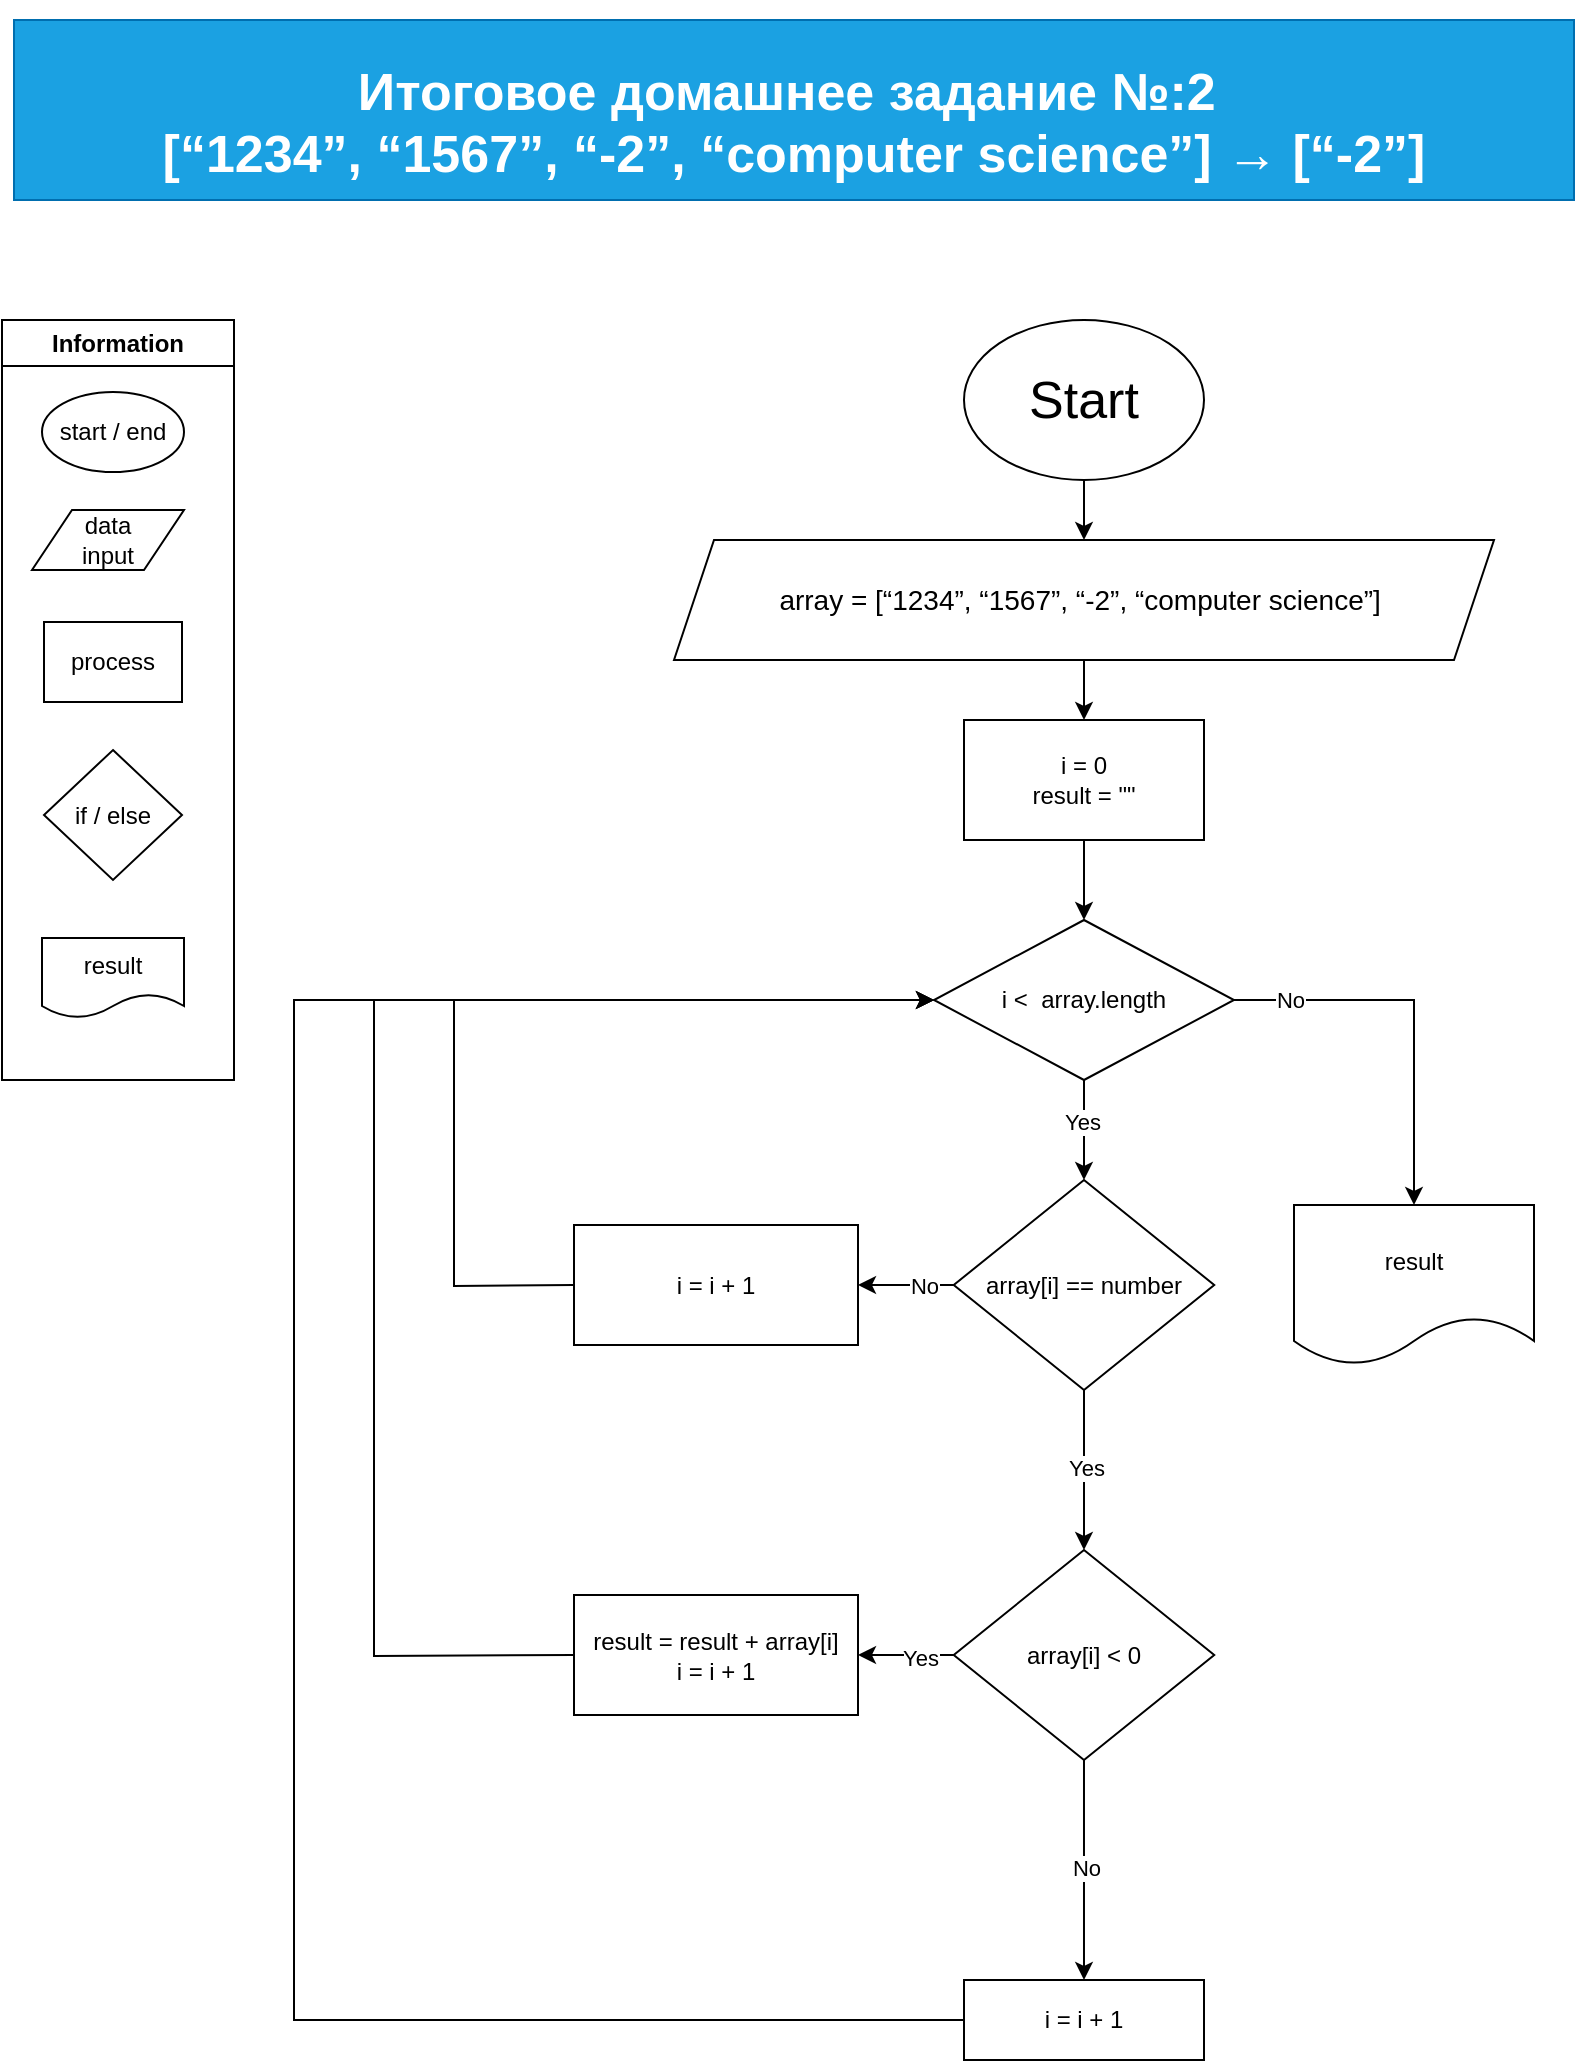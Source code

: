 <mxfile version="23.1.5" type="device">
  <diagram name="Страница — 1" id="3ngHZvdrytW89F6JeoqI">
    <mxGraphModel dx="1434" dy="844" grid="1" gridSize="10" guides="1" tooltips="1" connect="1" arrows="1" fold="1" page="1" pageScale="1" pageWidth="827" pageHeight="1169" math="0" shadow="0">
      <root>
        <mxCell id="0" />
        <mxCell id="1" parent="0" />
        <mxCell id="jCT3Bc8jbTBr8M0klGkr-1" value="Start" style="ellipse;whiteSpace=wrap;html=1;fontSize=26;fontFamily=Helvetica;" parent="1" vertex="1">
          <mxGeometry x="495" y="160" width="120" height="80" as="geometry" />
        </mxCell>
        <mxCell id="jCT3Bc8jbTBr8M0klGkr-2" value="" style="endArrow=classic;html=1;rounded=0;exitX=0.5;exitY=1;exitDx=0;exitDy=0;entryX=0.5;entryY=0;entryDx=0;entryDy=0;" parent="1" source="jCT3Bc8jbTBr8M0klGkr-1" target="NCkpswVvDA3_mtFuB1Wg-1" edge="1">
          <mxGeometry width="50" height="50" relative="1" as="geometry">
            <mxPoint x="565" y="470" as="sourcePoint" />
            <mxPoint x="555" y="280" as="targetPoint" />
          </mxGeometry>
        </mxCell>
        <mxCell id="JU1snuM1A_5mMVldpm_u-1" value="&lt;br style=&quot;border-color: var(--border-color);&quot;&gt;Итоговое домашнее задание №:2&amp;nbsp;&lt;br style=&quot;border-color: var(--border-color);&quot;&gt;[“1234”, “1567”, “-2”, “computer science”] → [“-2”]" style="text;html=1;spacing=5;spacingTop=-20;whiteSpace=wrap;overflow=hidden;rounded=0;fillColor=#1ba1e2;strokeColor=#006EAF;fontColor=#ffffff;align=center;fontStyle=1;fontSize=26;" parent="1" vertex="1">
          <mxGeometry x="20" y="10" width="780" height="90" as="geometry" />
        </mxCell>
        <mxCell id="JxUJZMgpZZbEwyPVfIzD-1" value="Information" style="swimlane;whiteSpace=wrap;html=1;" parent="1" vertex="1">
          <mxGeometry x="14" y="160" width="116" height="380" as="geometry">
            <mxRectangle x="14" y="100" width="140" height="30" as="alternateBounds" />
          </mxGeometry>
        </mxCell>
        <mxCell id="JxUJZMgpZZbEwyPVfIzD-2" value="start / end" style="ellipse;whiteSpace=wrap;html=1;" parent="JxUJZMgpZZbEwyPVfIzD-1" vertex="1">
          <mxGeometry x="20" y="36" width="71" height="40" as="geometry" />
        </mxCell>
        <mxCell id="JxUJZMgpZZbEwyPVfIzD-3" value="data &lt;br&gt;input" style="shape=parallelogram;perimeter=parallelogramPerimeter;whiteSpace=wrap;html=1;fixedSize=1;" parent="JxUJZMgpZZbEwyPVfIzD-1" vertex="1">
          <mxGeometry x="15" y="95" width="76" height="30" as="geometry" />
        </mxCell>
        <mxCell id="JxUJZMgpZZbEwyPVfIzD-4" value="process" style="rounded=0;whiteSpace=wrap;html=1;" parent="JxUJZMgpZZbEwyPVfIzD-1" vertex="1">
          <mxGeometry x="21" y="151" width="69" height="40" as="geometry" />
        </mxCell>
        <mxCell id="JxUJZMgpZZbEwyPVfIzD-5" value="result" style="shape=document;whiteSpace=wrap;html=1;boundedLbl=1;" parent="JxUJZMgpZZbEwyPVfIzD-1" vertex="1">
          <mxGeometry x="20" y="309" width="71" height="40" as="geometry" />
        </mxCell>
        <mxCell id="JxUJZMgpZZbEwyPVfIzD-6" value="if / else" style="rhombus;whiteSpace=wrap;html=1;" parent="JxUJZMgpZZbEwyPVfIzD-1" vertex="1">
          <mxGeometry x="21" y="215" width="69" height="65" as="geometry" />
        </mxCell>
        <mxCell id="NCkpswVvDA3_mtFuB1Wg-1" value="array =&amp;nbsp;[“1234”, “1567”, “-2”, “computer science”]&amp;nbsp;" style="shape=parallelogram;perimeter=parallelogramPerimeter;whiteSpace=wrap;html=1;fixedSize=1;fontSize=14;" parent="1" vertex="1">
          <mxGeometry x="350" y="270" width="410" height="60" as="geometry" />
        </mxCell>
        <mxCell id="NCkpswVvDA3_mtFuB1Wg-3" value="" style="endArrow=classic;html=1;rounded=0;exitX=0.5;exitY=1;exitDx=0;exitDy=0;entryX=0.5;entryY=0;entryDx=0;entryDy=0;" parent="1" source="NCkpswVvDA3_mtFuB1Wg-1" target="NCkpswVvDA3_mtFuB1Wg-2" edge="1">
          <mxGeometry width="50" height="50" relative="1" as="geometry">
            <mxPoint x="555" y="340" as="sourcePoint" />
            <mxPoint x="555" y="560" as="targetPoint" />
          </mxGeometry>
        </mxCell>
        <mxCell id="NCkpswVvDA3_mtFuB1Wg-2" value="i = 0&lt;br&gt;result = &quot;&quot;" style="rounded=0;whiteSpace=wrap;html=1;" parent="1" vertex="1">
          <mxGeometry x="495" y="360" width="120" height="60" as="geometry" />
        </mxCell>
        <mxCell id="NCkpswVvDA3_mtFuB1Wg-5" value="" style="endArrow=classic;html=1;rounded=0;exitX=0.5;exitY=1;exitDx=0;exitDy=0;entryX=0.5;entryY=0;entryDx=0;entryDy=0;" parent="1" source="NCkpswVvDA3_mtFuB1Wg-2" target="NCkpswVvDA3_mtFuB1Wg-4" edge="1">
          <mxGeometry width="50" height="50" relative="1" as="geometry">
            <mxPoint x="555" y="450" as="sourcePoint" />
            <mxPoint x="555" y="560" as="targetPoint" />
          </mxGeometry>
        </mxCell>
        <mxCell id="NCkpswVvDA3_mtFuB1Wg-4" value="i &amp;lt;&amp;nbsp;&amp;nbsp;array.length" style="rhombus;whiteSpace=wrap;html=1;" parent="1" vertex="1">
          <mxGeometry x="480" y="460" width="150" height="80" as="geometry" />
        </mxCell>
        <mxCell id="NCkpswVvDA3_mtFuB1Wg-11" value="" style="endArrow=classic;html=1;rounded=0;exitX=0.5;exitY=1;exitDx=0;exitDy=0;entryX=0.5;entryY=0;entryDx=0;entryDy=0;" parent="1" source="NCkpswVvDA3_mtFuB1Wg-4" target="UQAt2kH8SCvdrtAHSddn-1" edge="1">
          <mxGeometry width="50" height="50" relative="1" as="geometry">
            <mxPoint x="555" y="540" as="sourcePoint" />
            <mxPoint x="555" y="585" as="targetPoint" />
            <Array as="points" />
          </mxGeometry>
        </mxCell>
        <mxCell id="NCkpswVvDA3_mtFuB1Wg-12" value="Yes" style="edgeLabel;html=1;align=center;verticalAlign=middle;resizable=0;points=[];" parent="NCkpswVvDA3_mtFuB1Wg-11" vertex="1" connectable="0">
          <mxGeometry x="-0.164" y="-1" relative="1" as="geometry">
            <mxPoint as="offset" />
          </mxGeometry>
        </mxCell>
        <mxCell id="MvEETtaLNXXJoNH26J3G-2" value="" style="edgeStyle=orthogonalEdgeStyle;rounded=0;orthogonalLoop=1;jettySize=auto;html=1;" edge="1" parent="1" source="UQAt2kH8SCvdrtAHSddn-1" target="MvEETtaLNXXJoNH26J3G-1">
          <mxGeometry relative="1" as="geometry" />
        </mxCell>
        <mxCell id="MvEETtaLNXXJoNH26J3G-3" value="Yes" style="edgeLabel;html=1;align=center;verticalAlign=middle;resizable=0;points=[];" vertex="1" connectable="0" parent="MvEETtaLNXXJoNH26J3G-2">
          <mxGeometry x="-0.025" y="1" relative="1" as="geometry">
            <mxPoint as="offset" />
          </mxGeometry>
        </mxCell>
        <mxCell id="UQAt2kH8SCvdrtAHSddn-1" value="array[i] == number" style="rhombus;whiteSpace=wrap;html=1;" parent="1" vertex="1">
          <mxGeometry x="489.87" y="590" width="130.25" height="105" as="geometry" />
        </mxCell>
        <mxCell id="UQAt2kH8SCvdrtAHSddn-3" value="i = i + 1" style="rounded=0;whiteSpace=wrap;html=1;" parent="1" vertex="1">
          <mxGeometry x="300" y="612.5" width="142" height="60" as="geometry" />
        </mxCell>
        <mxCell id="UQAt2kH8SCvdrtAHSddn-4" value="" style="endArrow=classic;html=1;rounded=0;exitX=0;exitY=0.5;exitDx=0;exitDy=0;entryX=1;entryY=0.5;entryDx=0;entryDy=0;" parent="1" source="UQAt2kH8SCvdrtAHSddn-1" target="UQAt2kH8SCvdrtAHSddn-3" edge="1">
          <mxGeometry width="50" height="50" relative="1" as="geometry">
            <mxPoint x="647.12" y="670" as="sourcePoint" />
            <mxPoint x="697.12" y="620" as="targetPoint" />
          </mxGeometry>
        </mxCell>
        <mxCell id="UQAt2kH8SCvdrtAHSddn-5" value="No" style="edgeLabel;html=1;align=center;verticalAlign=middle;resizable=0;points=[];" parent="UQAt2kH8SCvdrtAHSddn-4" vertex="1" connectable="0">
          <mxGeometry x="-0.342" relative="1" as="geometry">
            <mxPoint as="offset" />
          </mxGeometry>
        </mxCell>
        <mxCell id="UQAt2kH8SCvdrtAHSddn-19" value="i = i + 1" style="whiteSpace=wrap;html=1;" parent="1" vertex="1">
          <mxGeometry x="495" y="990" width="120" height="40" as="geometry" />
        </mxCell>
        <mxCell id="UQAt2kH8SCvdrtAHSddn-22" value="" style="endArrow=classic;html=1;rounded=0;exitX=0;exitY=0.5;exitDx=0;exitDy=0;entryX=0;entryY=0.5;entryDx=0;entryDy=0;" parent="1" source="UQAt2kH8SCvdrtAHSddn-19" target="NCkpswVvDA3_mtFuB1Wg-4" edge="1">
          <mxGeometry width="50" height="50" relative="1" as="geometry">
            <mxPoint x="390" y="740" as="sourcePoint" />
            <mxPoint x="440" y="690" as="targetPoint" />
            <Array as="points">
              <mxPoint x="160" y="1010" />
              <mxPoint x="160" y="500" />
            </Array>
          </mxGeometry>
        </mxCell>
        <mxCell id="UQAt2kH8SCvdrtAHSddn-24" value="" style="endArrow=classic;html=1;rounded=0;exitX=0;exitY=0.5;exitDx=0;exitDy=0;entryX=0;entryY=0.5;entryDx=0;entryDy=0;" parent="1" source="UQAt2kH8SCvdrtAHSddn-3" target="NCkpswVvDA3_mtFuB1Wg-4" edge="1">
          <mxGeometry width="50" height="50" relative="1" as="geometry">
            <mxPoint x="250" y="700" as="sourcePoint" />
            <mxPoint x="500" y="500" as="targetPoint" />
            <Array as="points">
              <mxPoint x="240" y="643" />
              <mxPoint x="240" y="500" />
            </Array>
          </mxGeometry>
        </mxCell>
        <mxCell id="K4VvaAnOZlt_cPw1KZeV-6" value="" style="endArrow=classic;html=1;rounded=0;exitX=1;exitY=0.5;exitDx=0;exitDy=0;entryX=0.5;entryY=0;entryDx=0;entryDy=0;" parent="1" source="NCkpswVvDA3_mtFuB1Wg-4" target="K4VvaAnOZlt_cPw1KZeV-12" edge="1">
          <mxGeometry width="50" height="50" relative="1" as="geometry">
            <mxPoint x="604" y="500" as="sourcePoint" />
            <mxPoint x="720" y="680" as="targetPoint" />
            <Array as="points">
              <mxPoint x="720" y="500" />
            </Array>
          </mxGeometry>
        </mxCell>
        <mxCell id="9NQiDWjdbilmGoPrn_O9-1" value="No" style="edgeLabel;html=1;align=center;verticalAlign=middle;resizable=0;points=[];" parent="K4VvaAnOZlt_cPw1KZeV-6" vertex="1" connectable="0">
          <mxGeometry x="-0.711" relative="1" as="geometry">
            <mxPoint as="offset" />
          </mxGeometry>
        </mxCell>
        <mxCell id="K4VvaAnOZlt_cPw1KZeV-12" value="result" style="shape=document;whiteSpace=wrap;html=1;boundedLbl=1;" parent="1" vertex="1">
          <mxGeometry x="660" y="602.5" width="120" height="80" as="geometry" />
        </mxCell>
        <mxCell id="MvEETtaLNXXJoNH26J3G-1" value="array[i] &amp;lt; 0" style="rhombus;whiteSpace=wrap;html=1;" vertex="1" parent="1">
          <mxGeometry x="489.87" y="775" width="130.25" height="105" as="geometry" />
        </mxCell>
        <mxCell id="MvEETtaLNXXJoNH26J3G-4" value="result = result + array[i]&lt;br&gt;i = i + 1" style="rounded=0;whiteSpace=wrap;html=1;" vertex="1" parent="1">
          <mxGeometry x="300" y="797.5" width="142" height="60" as="geometry" />
        </mxCell>
        <mxCell id="MvEETtaLNXXJoNH26J3G-5" value="" style="edgeStyle=orthogonalEdgeStyle;rounded=0;orthogonalLoop=1;jettySize=auto;html=1;exitX=0.5;exitY=1;exitDx=0;exitDy=0;entryX=0.5;entryY=0;entryDx=0;entryDy=0;" edge="1" parent="1" source="MvEETtaLNXXJoNH26J3G-1" target="UQAt2kH8SCvdrtAHSddn-19">
          <mxGeometry relative="1" as="geometry">
            <mxPoint x="565" y="705" as="sourcePoint" />
            <mxPoint x="565" y="785" as="targetPoint" />
          </mxGeometry>
        </mxCell>
        <mxCell id="MvEETtaLNXXJoNH26J3G-6" value="No" style="edgeLabel;html=1;align=center;verticalAlign=middle;resizable=0;points=[];" vertex="1" connectable="0" parent="MvEETtaLNXXJoNH26J3G-5">
          <mxGeometry x="-0.025" y="1" relative="1" as="geometry">
            <mxPoint as="offset" />
          </mxGeometry>
        </mxCell>
        <mxCell id="MvEETtaLNXXJoNH26J3G-7" value="" style="endArrow=classic;html=1;rounded=0;entryX=1;entryY=0.5;entryDx=0;entryDy=0;" edge="1" parent="1" source="MvEETtaLNXXJoNH26J3G-1" target="MvEETtaLNXXJoNH26J3G-4">
          <mxGeometry width="50" height="50" relative="1" as="geometry">
            <mxPoint x="500" y="653" as="sourcePoint" />
            <mxPoint x="452" y="653" as="targetPoint" />
          </mxGeometry>
        </mxCell>
        <mxCell id="MvEETtaLNXXJoNH26J3G-8" value="No" style="edgeLabel;html=1;align=center;verticalAlign=middle;resizable=0;points=[];" vertex="1" connectable="0" parent="MvEETtaLNXXJoNH26J3G-7">
          <mxGeometry x="-0.342" relative="1" as="geometry">
            <mxPoint as="offset" />
          </mxGeometry>
        </mxCell>
        <mxCell id="MvEETtaLNXXJoNH26J3G-9" value="Yes" style="edgeLabel;html=1;align=center;verticalAlign=middle;resizable=0;points=[];" vertex="1" connectable="0" parent="MvEETtaLNXXJoNH26J3G-7">
          <mxGeometry x="-0.295" y="1" relative="1" as="geometry">
            <mxPoint as="offset" />
          </mxGeometry>
        </mxCell>
        <mxCell id="MvEETtaLNXXJoNH26J3G-10" value="" style="endArrow=classic;html=1;rounded=0;exitX=0;exitY=0.5;exitDx=0;exitDy=0;" edge="1" parent="1" source="MvEETtaLNXXJoNH26J3G-4">
          <mxGeometry width="50" height="50" relative="1" as="geometry">
            <mxPoint x="60" y="810" as="sourcePoint" />
            <mxPoint x="480" y="500" as="targetPoint" />
            <Array as="points">
              <mxPoint x="200" y="828" />
              <mxPoint x="200" y="670" />
              <mxPoint x="200" y="500" />
            </Array>
          </mxGeometry>
        </mxCell>
      </root>
    </mxGraphModel>
  </diagram>
</mxfile>
